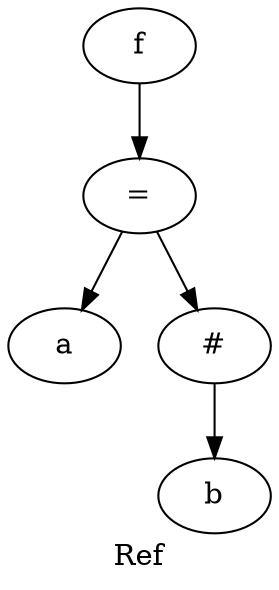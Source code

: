 digraph {
label="Ref";
x555e167c2bb0 -> x555e167c2ad0
x555e167c2ad0 -> x555e167c2810
x555e167c2ad0 -> x555e167c2a60
x555e167c2a60 -> x555e167c29f0
x555e167c2bb0 [label="f"];
x555e167c2ad0 [label="="];
x555e167c2810 [label="a"];
x555e167c2a60 [label="#"];
x555e167c29f0 [label="b"];
}
